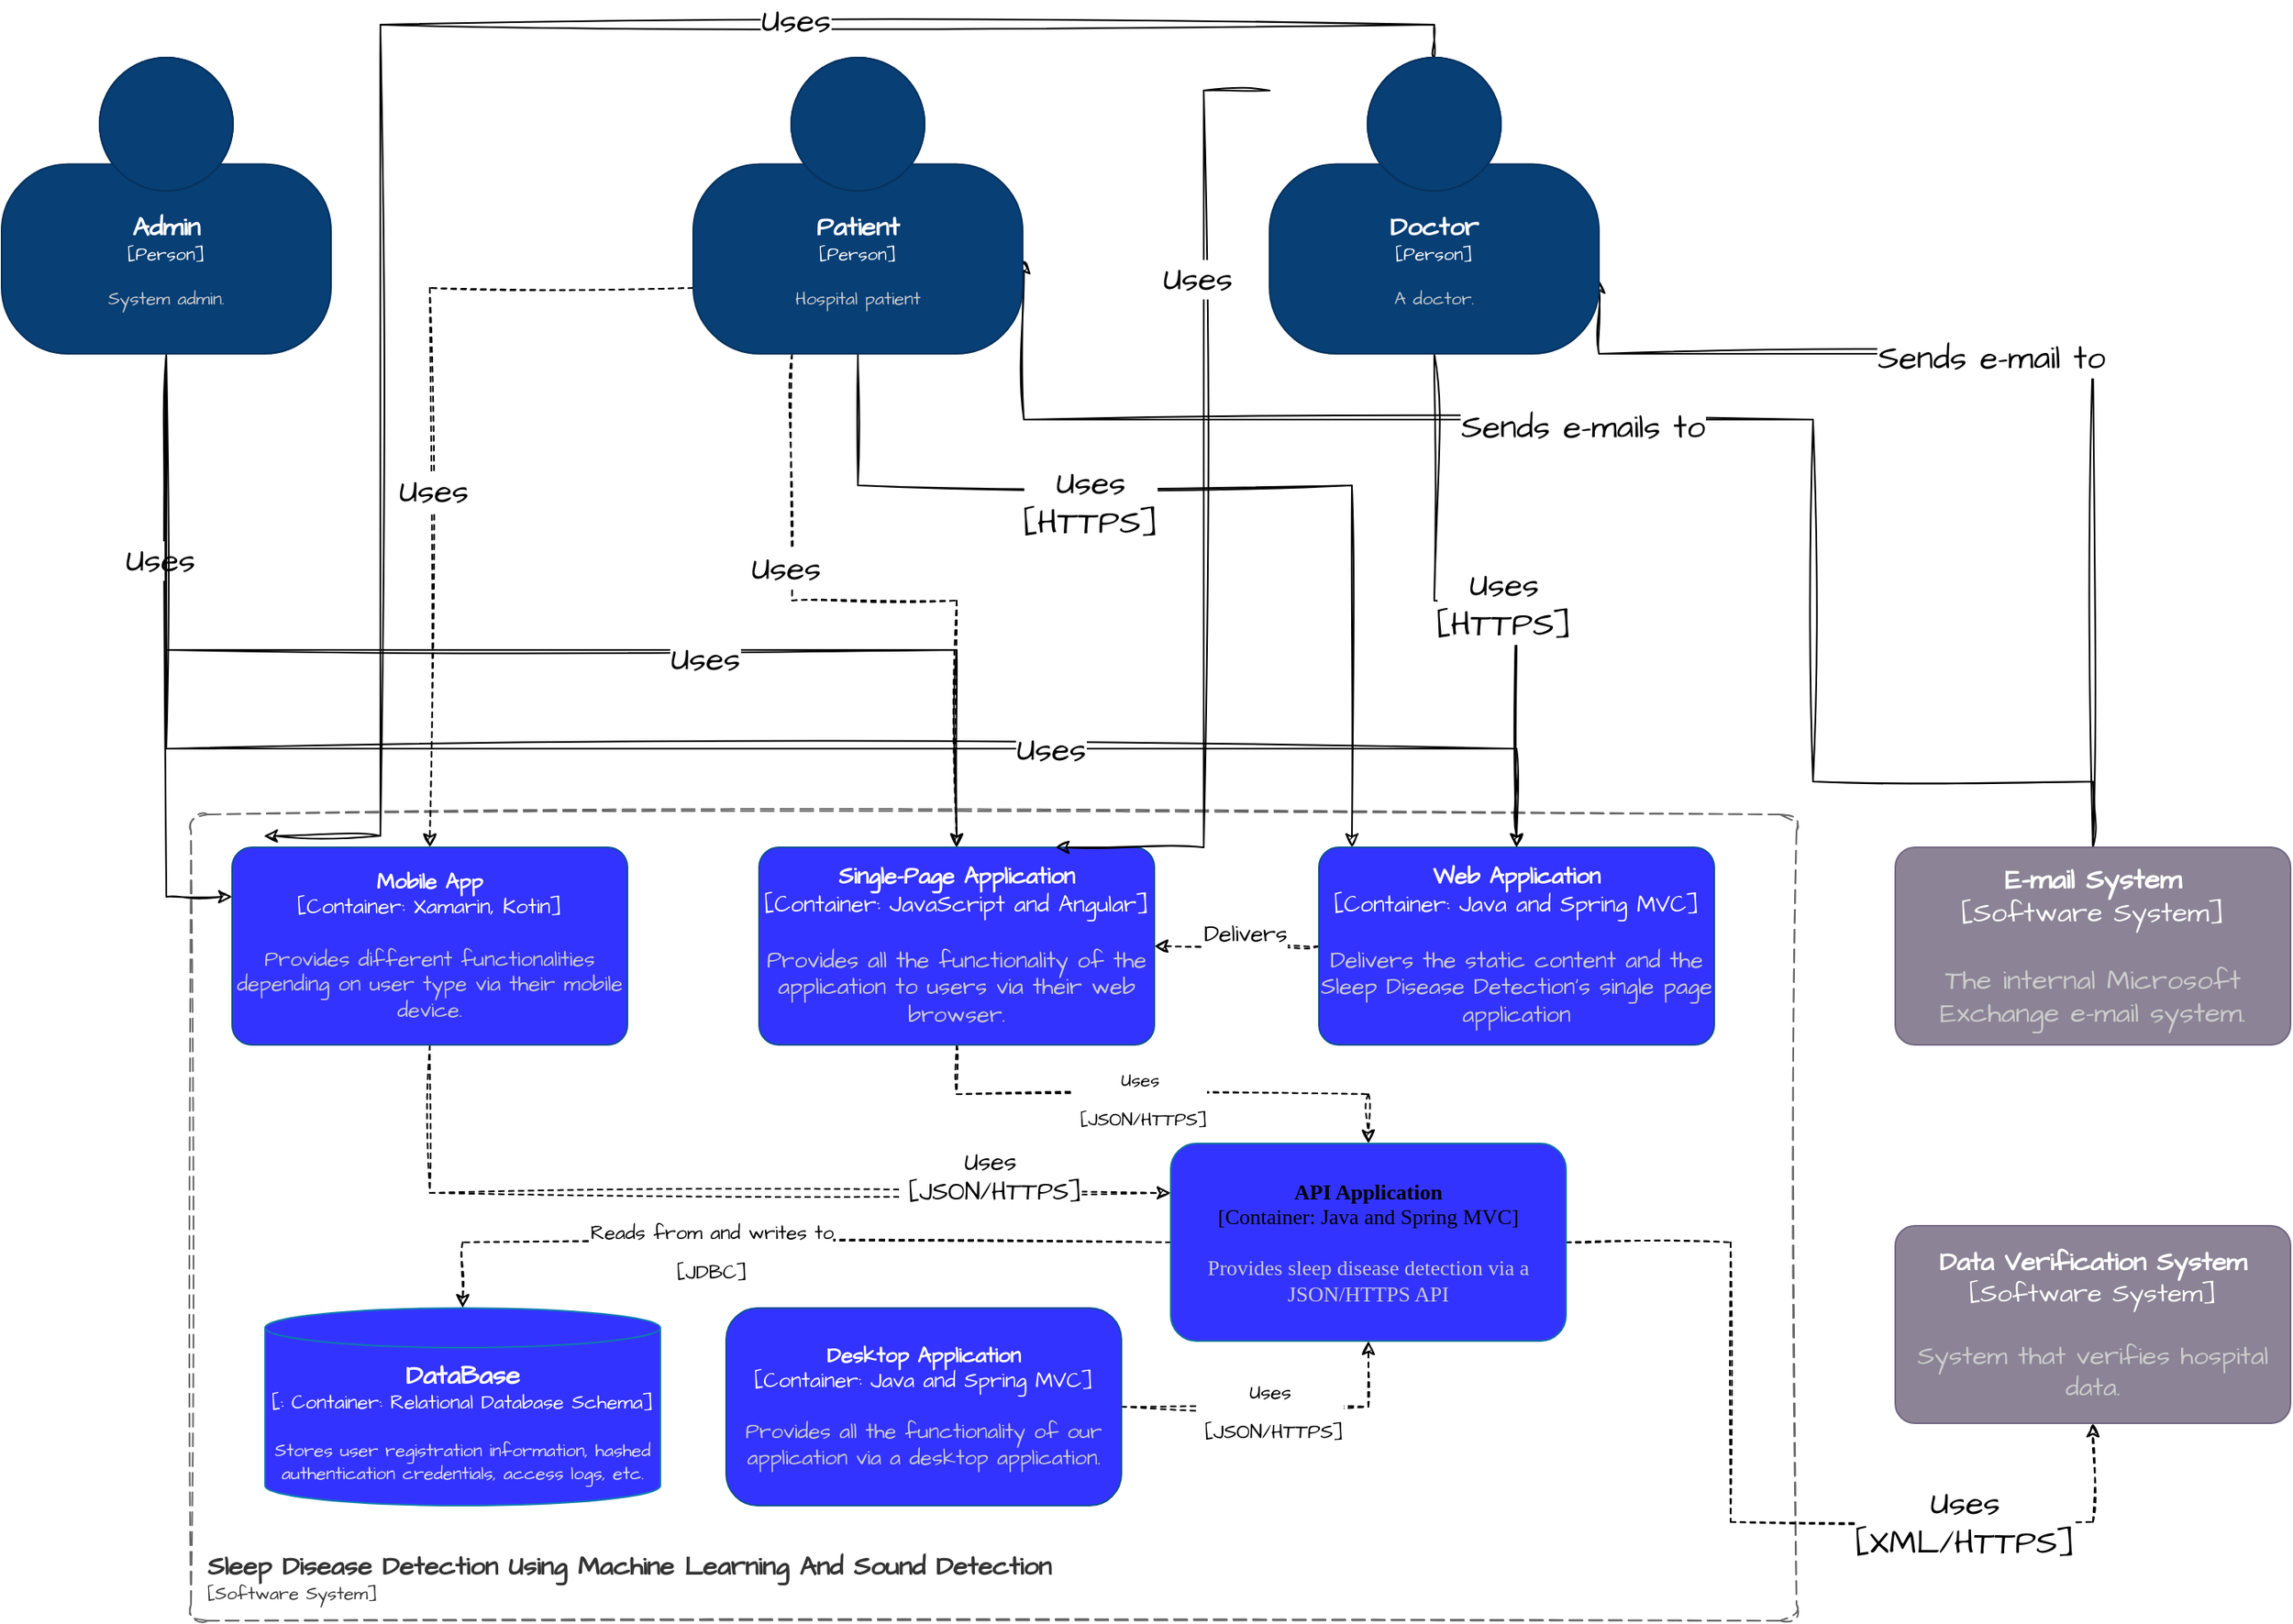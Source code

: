 <mxfile version="21.0.6" type="device"><diagram name="Page-1" id="GG5VWdErgGHepp1Jjla4"><mxGraphModel dx="2835" dy="1075" grid="1" gridSize="10" guides="1" tooltips="1" connect="1" arrows="1" fold="1" page="1" pageScale="1" pageWidth="850" pageHeight="1100" math="0" shadow="0"><root><mxCell id="0"/><mxCell id="1" parent="0"/><object placeholders="1" c4Name="Sleep Disease Detection Using Machine Learning And Sound Detection " c4Type="" c4Application="Software System" label="&lt;font style=&quot;font-size: 16px&quot;&gt;&lt;b&gt;&lt;div style=&quot;text-align: left&quot;&gt;%c4Name%&lt;/div&gt;&lt;/b&gt;&lt;/font&gt;&lt;div style=&quot;text-align: left&quot;&gt;[%c4Application%]&lt;/div&gt;" id="Bbj9bR7xdVeNA5mKyh27-4"><mxCell style="rounded=1;fontSize=11;whiteSpace=wrap;html=1;dashed=1;arcSize=20;fillColor=none;strokeColor=#666666;fontColor=#333333;labelBackgroundColor=none;align=left;verticalAlign=bottom;labelBorderColor=none;spacingTop=0;spacing=10;dashPattern=8 4;metaEdit=1;rotatable=0;perimeter=rectanglePerimeter;noLabel=0;labelPadding=0;allowArrows=0;connectable=0;expand=0;recursiveResize=0;editable=1;pointerEvents=0;absoluteArcSize=1;points=[[0.25,0,0],[0.5,0,0],[0.75,0,0],[1,0.25,0],[1,0.5,0],[1,0.75,0],[0.75,1,0],[0.5,1,0],[0.25,1,0],[0,0.75,0],[0,0.5,0],[0,0.25,0]];sketch=1;hachureGap=4;jiggle=2;curveFitting=1;fontFamily=Architects Daughter;fontSource=https%3A%2F%2Ffonts.googleapis.com%2Fcss%3Ffamily%3DArchitects%2BDaughter;" vertex="1" parent="1"><mxGeometry x="-45" y="520" width="975" height="490" as="geometry"/></mxCell></object><mxCell id="Bbj9bR7xdVeNA5mKyh27-32" style="edgeStyle=orthogonalEdgeStyle;rounded=0;sketch=1;hachureGap=4;jiggle=2;curveFitting=1;orthogonalLoop=1;jettySize=auto;html=1;entryX=0.5;entryY=0;entryDx=0;entryDy=0;entryPerimeter=0;fontFamily=Architects Daughter;fontSource=https%3A%2F%2Ffonts.googleapis.com%2Fcss%3Ffamily%3DArchitects%2BDaughter;fontSize=16;dashed=1;" edge="1" parent="1" source="Bbj9bR7xdVeNA5mKyh27-8" target="Bbj9bR7xdVeNA5mKyh27-10"><mxGeometry relative="1" as="geometry"/></mxCell><mxCell id="Bbj9bR7xdVeNA5mKyh27-37" value="&lt;font style=&quot;font-size: 12px;&quot;&gt;Reads from and writes to&lt;br&gt;[JDBC]&lt;/font&gt;" style="edgeLabel;html=1;align=center;verticalAlign=middle;resizable=0;points=[];fontSize=20;fontFamily=Architects Daughter;" vertex="1" connectable="0" parent="Bbj9bR7xdVeNA5mKyh27-32"><mxGeometry x="-0.193" y="3" relative="1" as="geometry"><mxPoint x="-90" as="offset"/></mxGeometry></mxCell><mxCell id="Bbj9bR7xdVeNA5mKyh27-66" style="edgeStyle=orthogonalEdgeStyle;rounded=0;sketch=1;hachureGap=4;jiggle=2;curveFitting=1;orthogonalLoop=1;jettySize=auto;html=1;fontFamily=Architects Daughter;fontSource=https%3A%2F%2Ffonts.googleapis.com%2Fcss%3Ffamily%3DArchitects%2BDaughter;fontSize=16;dashed=1;" edge="1" parent="1" source="Bbj9bR7xdVeNA5mKyh27-8" target="Bbj9bR7xdVeNA5mKyh27-28"><mxGeometry relative="1" as="geometry"><Array as="points"><mxPoint x="890" y="780"/><mxPoint x="890" y="950"/><mxPoint x="1110" y="950"/></Array></mxGeometry></mxCell><mxCell id="Bbj9bR7xdVeNA5mKyh27-67" value="Uses&lt;br&gt;[XML/HTTPS]" style="edgeLabel;html=1;align=center;verticalAlign=middle;resizable=0;points=[];fontSize=20;fontFamily=Architects Daughter;" vertex="1" connectable="0" parent="Bbj9bR7xdVeNA5mKyh27-66"><mxGeometry x="0.413" y="-8" relative="1" as="geometry"><mxPoint x="23" y="-8" as="offset"/></mxGeometry></mxCell><object placeholders="1" c4Name="API Application" c4Type="Container: Java and Spring MVC" c4Description="Provides sleep disease detection via a JSON/HTTPS API" label="&lt;font style=&quot;font-size: 13px;&quot;&gt;&lt;b style=&quot;font-size: 13px;&quot;&gt;%c4Name%&lt;/b&gt;&lt;/font&gt;&lt;div style=&quot;font-size: 13px;&quot;&gt;[%c4Type%]&lt;/div&gt;&lt;br style=&quot;font-size: 13px;&quot;&gt;&lt;div style=&quot;font-size: 13px;&quot;&gt;&lt;font style=&quot;font-size: 13px;&quot;&gt;&lt;font color=&quot;#cccccc&quot; style=&quot;font-size: 13px;&quot;&gt;%c4Description%&lt;/font&gt;&lt;/font&gt;&lt;/div&gt;" id="Bbj9bR7xdVeNA5mKyh27-8"><mxCell style="rounded=1;whiteSpace=wrap;html=1;labelBackgroundColor=none;fillColor=#3333FF;align=center;arcSize=13;strokeColor=#10739e;metaEdit=1;resizable=0;points=[[0.25,0,0],[0.5,0,0],[0.75,0,0],[1,0.25,0],[1,0.5,0],[1,0.75,0],[0.75,1,0],[0.5,1,0],[0.25,1,0],[0,0.75,0],[0,0.5,0],[0,0.25,0]];hachureGap=4;fontFamily=Verdana;fontSize=13;" vertex="1" parent="1"><mxGeometry x="550" y="720" width="240" height="120" as="geometry"/></mxCell></object><object placeholders="1" c4Type="DataBase" c4Container="" c4Technology="Container: Relational Database Schema" c4Description="Stores user registration information, hashed authentication credentials, access logs, etc." label="&lt;font style=&quot;font-size: 16px&quot;&gt;&lt;b&gt;%c4Type%&lt;/b&gt;&lt;/font&gt;&lt;div&gt;[%c4Container%:&amp;nbsp;%c4Technology%]&lt;/div&gt;&lt;br&gt;&lt;div&gt;&lt;font style=&quot;font-size: 11px&quot;&gt;&lt;font color=&quot;#E6E6E6&quot;&gt;%c4Description%&lt;/font&gt;&lt;/div&gt;" id="Bbj9bR7xdVeNA5mKyh27-10"><mxCell style="shape=cylinder3;size=12;whiteSpace=wrap;html=1;boundedLbl=1;rounded=0;labelBackgroundColor=none;fillColor=#3333FF;fontSize=12;fontColor=#ffffff;align=center;strokeColor=#0E7DAD;metaEdit=1;points=[[0.5,0,0],[1,0.25,0],[1,0.5,0],[1,0.75,0],[0.5,1,0],[0,0.75,0],[0,0.5,0],[0,0.25,0]];resizable=0;hachureGap=4;fontFamily=Architects Daughter;fontSource=https%3A%2F%2Ffonts.googleapis.com%2Fcss%3Ffamily%3DArchitects%2BDaughter;" vertex="1" parent="1"><mxGeometry y="820" width="240" height="120" as="geometry"/></mxCell></object><mxCell id="Bbj9bR7xdVeNA5mKyh27-26" style="edgeStyle=orthogonalEdgeStyle;rounded=0;sketch=1;hachureGap=4;jiggle=2;curveFitting=1;orthogonalLoop=1;jettySize=auto;html=1;exitX=0.5;exitY=1;exitDx=0;exitDy=0;exitPerimeter=0;entryX=0;entryY=0.25;entryDx=0;entryDy=0;entryPerimeter=0;fontFamily=Architects Daughter;fontSource=https%3A%2F%2Ffonts.googleapis.com%2Fcss%3Ffamily%3DArchitects%2BDaughter;fontSize=16;dashed=1;" edge="1" parent="1" source="Bbj9bR7xdVeNA5mKyh27-11" target="Bbj9bR7xdVeNA5mKyh27-8"><mxGeometry relative="1" as="geometry"><Array as="points"><mxPoint x="100" y="750"/></Array></mxGeometry></mxCell><mxCell id="Bbj9bR7xdVeNA5mKyh27-35" value="Uses&lt;br style=&quot;border-color: var(--border-color); font-size: 15px;&quot;&gt;&lt;span style=&quot;font-size: 15px;&quot;&gt;&amp;nbsp;[JSON/HTTPS]&lt;/span&gt;" style="edgeLabel;html=1;align=center;verticalAlign=middle;resizable=0;points=[];fontSize=15;fontFamily=Architects Daughter;" vertex="1" connectable="0" parent="Bbj9bR7xdVeNA5mKyh27-26"><mxGeometry x="0.292" y="-3" relative="1" as="geometry"><mxPoint x="81" y="-13" as="offset"/></mxGeometry></mxCell><object placeholders="1" c4Name="Mobile App" c4Type="Container: Xamarin, Kotin" c4Description="Provides different functionalities depending on user type via their mobile device." label="&lt;font style=&quot;font-size: 13px;&quot;&gt;&lt;b style=&quot;font-size: 13px;&quot;&gt;%c4Name%&lt;/b&gt;&lt;/font&gt;&lt;div style=&quot;font-size: 13px;&quot;&gt;[%c4Type%]&lt;/div&gt;&lt;br style=&quot;font-size: 13px;&quot;&gt;&lt;div style=&quot;font-size: 13px;&quot;&gt;&lt;font style=&quot;font-size: 13px;&quot;&gt;&lt;font color=&quot;#cccccc&quot; style=&quot;font-size: 13px;&quot;&gt;%c4Description%&lt;/font&gt;&lt;/font&gt;&lt;/div&gt;" id="Bbj9bR7xdVeNA5mKyh27-11"><mxCell style="rounded=1;whiteSpace=wrap;html=1;labelBackgroundColor=none;fillColor=#3333FF;fontColor=#ffffff;align=center;arcSize=10;strokeColor=#0D5091;metaEdit=1;resizable=0;points=[[0.25,0,0],[0.5,0,0],[0.75,0,0],[1,0.25,0],[1,0.5,0],[1,0.75,0],[0.75,1,0],[0.5,1,0],[0.25,1,0],[0,0.75,0],[0,0.5,0],[0,0.25,0]];hachureGap=4;fontFamily=Architects Daughter;fontSource=https%3A%2F%2Ffonts.googleapis.com%2Fcss%3Ffamily%3DArchitects%2BDaughter;fontSize=13;" vertex="1" parent="1"><mxGeometry x="-20" y="540" width="240" height="120" as="geometry"/></mxCell></object><mxCell id="Bbj9bR7xdVeNA5mKyh27-16" style="edgeStyle=orthogonalEdgeStyle;rounded=0;sketch=1;hachureGap=4;jiggle=2;curveFitting=1;orthogonalLoop=1;jettySize=auto;html=1;fontFamily=Architects Daughter;fontSource=https%3A%2F%2Ffonts.googleapis.com%2Fcss%3Ffamily%3DArchitects%2BDaughter;fontSize=16;dashed=1;entryX=1;entryY=0.5;entryDx=0;entryDy=0;entryPerimeter=0;" edge="1" parent="1" source="Bbj9bR7xdVeNA5mKyh27-12" target="Bbj9bR7xdVeNA5mKyh27-13"><mxGeometry relative="1" as="geometry"><Array as="points"><mxPoint x="610" y="600"/><mxPoint x="610" y="600"/></Array></mxGeometry></mxCell><mxCell id="Bbj9bR7xdVeNA5mKyh27-36" value="&lt;font style=&quot;font-size: 14px;&quot;&gt;Delivers&lt;/font&gt;" style="edgeLabel;html=1;align=center;verticalAlign=middle;resizable=0;points=[];fontSize=20;fontFamily=Architects Daughter;" vertex="1" connectable="0" parent="Bbj9bR7xdVeNA5mKyh27-16"><mxGeometry x="-0.093" y="1" relative="1" as="geometry"><mxPoint y="-11" as="offset"/></mxGeometry></mxCell><object placeholders="1" c4Name="Web Application" c4Type="Container: Java and Spring MVC" c4Description="Delivers the static content and the Sleep Disease Detection's single page application" label="&lt;font style=&quot;font-size: 14px;&quot;&gt;&lt;b style=&quot;font-size: 14px;&quot;&gt;%c4Name%&lt;/b&gt;&lt;/font&gt;&lt;div style=&quot;font-size: 14px;&quot;&gt;[%c4Type%]&lt;/div&gt;&lt;br style=&quot;font-size: 14px;&quot;&gt;&lt;div style=&quot;font-size: 14px;&quot;&gt;&lt;font style=&quot;font-size: 14px;&quot;&gt;&lt;font color=&quot;#cccccc&quot; style=&quot;font-size: 14px;&quot;&gt;%c4Description%&lt;/font&gt;&lt;/font&gt;&lt;/div&gt;" id="Bbj9bR7xdVeNA5mKyh27-12"><mxCell style="rounded=1;whiteSpace=wrap;html=1;labelBackgroundColor=none;fillColor=#3333FF;fontColor=#ffffff;align=center;arcSize=10;strokeColor=#0D5091;metaEdit=1;resizable=0;points=[[0.25,0,0],[0.5,0,0],[0.75,0,0],[1,0.25,0],[1,0.5,0],[1,0.75,0],[0.75,1,0],[0.5,1,0],[0.25,1,0],[0,0.75,0],[0,0.5,0],[0,0.25,0]];hachureGap=4;fontFamily=Architects Daughter;fontSource=https%3A%2F%2Ffonts.googleapis.com%2Fcss%3Ffamily%3DArchitects%2BDaughter;fontSize=14;" vertex="1" parent="1"><mxGeometry x="640" y="540" width="240" height="120" as="geometry"/></mxCell></object><mxCell id="Bbj9bR7xdVeNA5mKyh27-29" style="edgeStyle=orthogonalEdgeStyle;rounded=0;sketch=1;hachureGap=4;jiggle=2;curveFitting=1;orthogonalLoop=1;jettySize=auto;html=1;fontFamily=Architects Daughter;fontSource=https%3A%2F%2Ffonts.googleapis.com%2Fcss%3Ffamily%3DArchitects%2BDaughter;fontSize=16;dashed=1;" edge="1" parent="1" source="Bbj9bR7xdVeNA5mKyh27-13" target="Bbj9bR7xdVeNA5mKyh27-8"><mxGeometry relative="1" as="geometry"><Array as="points"><mxPoint x="420" y="690"/><mxPoint x="670" y="690"/></Array></mxGeometry></mxCell><mxCell id="Bbj9bR7xdVeNA5mKyh27-33" value="&lt;font style=&quot;font-size: 11px;&quot;&gt;Uses&lt;br&gt;&amp;nbsp;[JSON/HTTPS]&lt;/font&gt;" style="edgeLabel;html=1;align=center;verticalAlign=middle;resizable=0;points=[];fontSize=20;fontFamily=Architects Daughter;" vertex="1" connectable="0" parent="Bbj9bR7xdVeNA5mKyh27-29"><mxGeometry x="0.357" relative="1" as="geometry"><mxPoint x="-70" as="offset"/></mxGeometry></mxCell><object placeholders="1" c4Name="Single-Page Application" c4Type="Container: JavaScript and Angular" c4Description="Provides all the functionality of the application to users via their web browser." label="&lt;font style=&quot;font-size: 14px;&quot;&gt;&lt;b style=&quot;font-size: 14px;&quot;&gt;%c4Name%&lt;/b&gt;&lt;/font&gt;&lt;div style=&quot;font-size: 14px;&quot;&gt;[%c4Type%]&lt;/div&gt;&lt;br style=&quot;font-size: 14px;&quot;&gt;&lt;div style=&quot;font-size: 14px;&quot;&gt;&lt;font style=&quot;font-size: 14px;&quot;&gt;&lt;font color=&quot;#cccccc&quot; style=&quot;font-size: 14px;&quot;&gt;%c4Description%&lt;/font&gt;&lt;/font&gt;&lt;/div&gt;" id="Bbj9bR7xdVeNA5mKyh27-13"><mxCell style="rounded=1;whiteSpace=wrap;html=1;labelBackgroundColor=none;fillColor=#3333FF;fontColor=#ffffff;align=center;arcSize=10;strokeColor=#0D5091;metaEdit=1;resizable=0;points=[[0.25,0,0],[0.5,0,0],[0.75,0,0],[1,0.25,0],[1,0.5,0],[1,0.75,0],[0.75,1,0],[0.5,1,0],[0.25,1,0],[0,0.75,0],[0,0.5,0],[0,0.25,0]];hachureGap=4;fontFamily=Architects Daughter;fontSource=https%3A%2F%2Ffonts.googleapis.com%2Fcss%3Ffamily%3DArchitects%2BDaughter;fontSize=14;" vertex="1" parent="1"><mxGeometry x="300" y="540" width="240" height="120" as="geometry"/></mxCell></object><mxCell id="Bbj9bR7xdVeNA5mKyh27-30" style="edgeStyle=orthogonalEdgeStyle;rounded=0;sketch=1;hachureGap=4;jiggle=2;curveFitting=1;orthogonalLoop=1;jettySize=auto;html=1;entryX=0.5;entryY=1;entryDx=0;entryDy=0;entryPerimeter=0;fontFamily=Architects Daughter;fontSource=https%3A%2F%2Ffonts.googleapis.com%2Fcss%3Ffamily%3DArchitects%2BDaughter;fontSize=16;dashed=1;" edge="1" parent="1" source="Bbj9bR7xdVeNA5mKyh27-21" target="Bbj9bR7xdVeNA5mKyh27-8"><mxGeometry relative="1" as="geometry"/></mxCell><mxCell id="Bbj9bR7xdVeNA5mKyh27-38" value="&lt;font style=&quot;font-size: 12px;&quot;&gt;Uses&lt;br style=&quot;border-color: var(--border-color);&quot;&gt;&lt;span style=&quot;border-color: var(--border-color);&quot;&gt;&amp;nbsp;[JSON/HTTPS]&lt;/span&gt;&lt;/font&gt;" style="edgeLabel;html=1;align=center;verticalAlign=middle;resizable=0;points=[];fontSize=20;fontFamily=Architects Daughter;" vertex="1" connectable="0" parent="Bbj9bR7xdVeNA5mKyh27-30"><mxGeometry x="0.221" y="-6" relative="1" as="geometry"><mxPoint x="-26" y="-6" as="offset"/></mxGeometry></mxCell><object placeholders="1" c4Name="Desktop Application" c4Type="Container: Java and Spring MVC" c4Description="Provides all the functionality of our application via a desktop application." label="&lt;font style=&quot;font-size: 13px;&quot;&gt;&lt;b style=&quot;font-size: 13px;&quot;&gt;%c4Name%&lt;/b&gt;&lt;/font&gt;&lt;div style=&quot;font-size: 13px;&quot;&gt;[%c4Type%]&lt;/div&gt;&lt;br style=&quot;font-size: 13px;&quot;&gt;&lt;div style=&quot;font-size: 13px;&quot;&gt;&lt;font style=&quot;font-size: 13px;&quot;&gt;&lt;font color=&quot;#cccccc&quot; style=&quot;font-size: 13px;&quot;&gt;%c4Description%&lt;/font&gt;&lt;/font&gt;&lt;/div&gt;" id="Bbj9bR7xdVeNA5mKyh27-21"><mxCell style="rounded=1;whiteSpace=wrap;html=1;labelBackgroundColor=none;fillColor=#3333FF;fontColor=#ffffff;align=center;arcSize=16;strokeColor=#0D5091;metaEdit=1;resizable=0;points=[[0.25,0,0],[0.5,0,0],[0.75,0,0],[1,0.25,0],[1,0.5,0],[1,0.75,0],[0.75,1,0],[0.5,1,0],[0.25,1,0],[0,0.75,0],[0,0.5,0],[0,0.25,0]];hachureGap=4;fontFamily=Architects Daughter;fontSource=https%3A%2F%2Ffonts.googleapis.com%2Fcss%3Ffamily%3DArchitects%2BDaughter;fontSize=13;" vertex="1" parent="1"><mxGeometry x="280" y="820" width="240" height="120" as="geometry"/></mxCell></object><mxCell id="Bbj9bR7xdVeNA5mKyh27-49" style="edgeStyle=orthogonalEdgeStyle;rounded=0;sketch=1;hachureGap=4;jiggle=2;curveFitting=1;orthogonalLoop=1;jettySize=auto;html=1;entryX=1.004;entryY=0.684;entryDx=0;entryDy=0;entryPerimeter=0;fontFamily=Architects Daughter;fontSource=https%3A%2F%2Ffonts.googleapis.com%2Fcss%3Ffamily%3DArchitects%2BDaughter;fontSize=16;" edge="1" parent="1" source="Bbj9bR7xdVeNA5mKyh27-27" target="Bbj9bR7xdVeNA5mKyh27-39"><mxGeometry relative="1" as="geometry"><Array as="points"><mxPoint x="1110" y="500"/><mxPoint x="940" y="500"/><mxPoint x="940" y="280"/><mxPoint x="461" y="280"/></Array></mxGeometry></mxCell><mxCell id="Bbj9bR7xdVeNA5mKyh27-50" value="Sends e-mails to" style="edgeLabel;html=1;align=center;verticalAlign=middle;resizable=0;points=[];fontSize=20;fontFamily=Architects Daughter;" vertex="1" connectable="0" parent="Bbj9bR7xdVeNA5mKyh27-49"><mxGeometry x="0.133" y="4" relative="1" as="geometry"><mxPoint as="offset"/></mxGeometry></mxCell><mxCell id="Bbj9bR7xdVeNA5mKyh27-58" style="edgeStyle=orthogonalEdgeStyle;rounded=0;sketch=1;hachureGap=4;jiggle=2;curveFitting=1;orthogonalLoop=1;jettySize=auto;html=1;entryX=1;entryY=0.75;entryDx=0;entryDy=0;entryPerimeter=0;fontFamily=Architects Daughter;fontSource=https%3A%2F%2Ffonts.googleapis.com%2Fcss%3Ffamily%3DArchitects%2BDaughter;fontSize=16;" edge="1" parent="1" source="Bbj9bR7xdVeNA5mKyh27-27" target="Bbj9bR7xdVeNA5mKyh27-40"><mxGeometry relative="1" as="geometry"><Array as="points"><mxPoint x="1110" y="240"/><mxPoint x="810" y="240"/></Array></mxGeometry></mxCell><mxCell id="Bbj9bR7xdVeNA5mKyh27-59" value="Sends e-mail to" style="edgeLabel;html=1;align=center;verticalAlign=middle;resizable=0;points=[];fontSize=20;fontFamily=Architects Daughter;" vertex="1" connectable="0" parent="Bbj9bR7xdVeNA5mKyh27-58"><mxGeometry x="0.124" y="2" relative="1" as="geometry"><mxPoint as="offset"/></mxGeometry></mxCell><object placeholders="1" c4Name="E-mail System" c4Type="Software System" c4Description="The internal Microsoft Exchange e-mail system." label="&lt;font style=&quot;font-size: 17px;&quot;&gt;&lt;b style=&quot;font-size: 17px;&quot;&gt;%c4Name%&lt;/b&gt;&lt;/font&gt;&lt;div style=&quot;font-size: 17px;&quot;&gt;[%c4Type%]&lt;/div&gt;&lt;br style=&quot;font-size: 17px;&quot;&gt;&lt;div style=&quot;font-size: 17px;&quot;&gt;&lt;font style=&quot;font-size: 17px;&quot;&gt;&lt;font color=&quot;#cccccc&quot; style=&quot;font-size: 17px;&quot;&gt;%c4Description%&lt;/font&gt;&lt;/font&gt;&lt;/div&gt;" id="Bbj9bR7xdVeNA5mKyh27-27"><mxCell style="rounded=1;whiteSpace=wrap;html=1;labelBackgroundColor=none;fillColor=#8C8496;fontColor=#ffffff;align=center;arcSize=10;strokeColor=#736782;metaEdit=1;resizable=0;points=[[0.25,0,0],[0.5,0,0],[0.75,0,0],[1,0.25,0],[1,0.5,0],[1,0.75,0],[0.75,1,0],[0.5,1,0],[0.25,1,0],[0,0.75,0],[0,0.5,0],[0,0.25,0]];hachureGap=4;fontFamily=Architects Daughter;fontSource=https%3A%2F%2Ffonts.googleapis.com%2Fcss%3Ffamily%3DArchitects%2BDaughter;fontSize=17;" vertex="1" parent="1"><mxGeometry x="990" y="540" width="240" height="120" as="geometry"/></mxCell></object><object placeholders="1" c4Name="Data Verification System" c4Type="Software System" c4Description="System that verifies hospital data." label="&lt;font style=&quot;font-size: 16px;&quot;&gt;&lt;b style=&quot;font-size: 16px;&quot;&gt;%c4Name%&lt;/b&gt;&lt;/font&gt;&lt;div style=&quot;font-size: 16px;&quot;&gt;[%c4Type%]&lt;/div&gt;&lt;br style=&quot;font-size: 16px;&quot;&gt;&lt;div style=&quot;font-size: 16px;&quot;&gt;&lt;font style=&quot;font-size: 16px;&quot;&gt;&lt;font color=&quot;#cccccc&quot; style=&quot;font-size: 16px;&quot;&gt;%c4Description%&lt;/font&gt;&lt;/font&gt;&lt;/div&gt;" id="Bbj9bR7xdVeNA5mKyh27-28"><mxCell style="rounded=1;whiteSpace=wrap;html=1;labelBackgroundColor=none;fillColor=#8C8496;fontColor=#ffffff;align=center;arcSize=10;strokeColor=#736782;metaEdit=1;resizable=0;points=[[0.25,0,0],[0.5,0,0],[0.75,0,0],[1,0.25,0],[1,0.5,0],[1,0.75,0],[0.75,1,0],[0.5,1,0],[0.25,1,0],[0,0.75,0],[0,0.5,0],[0,0.25,0]];hachureGap=4;fontFamily=Architects Daughter;fontSource=https%3A%2F%2Ffonts.googleapis.com%2Fcss%3Ffamily%3DArchitects%2BDaughter;fontSize=16;" vertex="1" parent="1"><mxGeometry x="990" y="770" width="240" height="120" as="geometry"/></mxCell></object><mxCell id="Bbj9bR7xdVeNA5mKyh27-43" style="edgeStyle=orthogonalEdgeStyle;rounded=0;sketch=1;hachureGap=4;jiggle=2;curveFitting=1;orthogonalLoop=1;jettySize=auto;html=1;fontFamily=Architects Daughter;fontSource=https%3A%2F%2Ffonts.googleapis.com%2Fcss%3Ffamily%3DArchitects%2BDaughter;fontSize=16;dashed=1;" edge="1" parent="1" source="Bbj9bR7xdVeNA5mKyh27-39" target="Bbj9bR7xdVeNA5mKyh27-11"><mxGeometry relative="1" as="geometry"><Array as="points"><mxPoint x="100" y="200"/></Array></mxGeometry></mxCell><mxCell id="Bbj9bR7xdVeNA5mKyh27-44" value="Uses" style="edgeLabel;html=1;align=center;verticalAlign=middle;resizable=0;points=[];fontSize=20;fontFamily=Architects Daughter;" vertex="1" connectable="0" parent="Bbj9bR7xdVeNA5mKyh27-43"><mxGeometry x="0.135" y="2" relative="1" as="geometry"><mxPoint y="-1" as="offset"/></mxGeometry></mxCell><mxCell id="Bbj9bR7xdVeNA5mKyh27-45" style="edgeStyle=orthogonalEdgeStyle;rounded=0;sketch=1;hachureGap=4;jiggle=2;curveFitting=1;orthogonalLoop=1;jettySize=auto;html=1;entryX=0.5;entryY=0;entryDx=0;entryDy=0;entryPerimeter=0;fontFamily=Architects Daughter;fontSource=https%3A%2F%2Ffonts.googleapis.com%2Fcss%3Ffamily%3DArchitects%2BDaughter;fontSize=16;dashed=1;" edge="1" parent="1" source="Bbj9bR7xdVeNA5mKyh27-39" target="Bbj9bR7xdVeNA5mKyh27-13"><mxGeometry relative="1" as="geometry"><Array as="points"><mxPoint x="320" y="390"/><mxPoint x="420" y="390"/></Array></mxGeometry></mxCell><mxCell id="Bbj9bR7xdVeNA5mKyh27-46" value="Uses" style="edgeLabel;html=1;align=center;verticalAlign=middle;resizable=0;points=[];fontSize=20;fontFamily=Architects Daughter;" vertex="1" connectable="0" parent="Bbj9bR7xdVeNA5mKyh27-45"><mxGeometry x="-0.345" y="-4" relative="1" as="geometry"><mxPoint y="-1" as="offset"/></mxGeometry></mxCell><mxCell id="Bbj9bR7xdVeNA5mKyh27-47" style="edgeStyle=orthogonalEdgeStyle;rounded=0;sketch=1;hachureGap=4;jiggle=2;curveFitting=1;orthogonalLoop=1;jettySize=auto;html=1;fontFamily=Architects Daughter;fontSource=https%3A%2F%2Ffonts.googleapis.com%2Fcss%3Ffamily%3DArchitects%2BDaughter;fontSize=16;" edge="1" parent="1" source="Bbj9bR7xdVeNA5mKyh27-39" target="Bbj9bR7xdVeNA5mKyh27-12"><mxGeometry relative="1" as="geometry"><Array as="points"><mxPoint x="360" y="320"/><mxPoint x="660" y="320"/></Array></mxGeometry></mxCell><mxCell id="Bbj9bR7xdVeNA5mKyh27-48" value="Uses&lt;br&gt;[HTTPS]" style="edgeLabel;html=1;align=center;verticalAlign=middle;resizable=0;points=[];fontSize=20;fontFamily=Architects Daughter;" vertex="1" connectable="0" parent="Bbj9bR7xdVeNA5mKyh27-47"><mxGeometry x="-0.032" y="1" relative="1" as="geometry"><mxPoint x="-70" y="11" as="offset"/></mxGeometry></mxCell><object placeholders="1" c4Name="Patient" c4Type="Person" c4Description="Hospital patient" label="&lt;font style=&quot;font-size: 16px&quot;&gt;&lt;b&gt;%c4Name%&lt;/b&gt;&lt;/font&gt;&lt;div&gt;[%c4Type%]&lt;/div&gt;&lt;br&gt;&lt;div&gt;&lt;font style=&quot;font-size: 11px&quot;&gt;&lt;font color=&quot;#cccccc&quot;&gt;%c4Description%&lt;/font&gt;&lt;/div&gt;" id="Bbj9bR7xdVeNA5mKyh27-39"><mxCell style="html=1;fontSize=11;dashed=0;whiteSpace=wrap;fillColor=#083F75;strokeColor=#06315C;fontColor=#ffffff;shape=mxgraph.c4.person2;align=center;metaEdit=1;points=[[0.5,0,0],[1,0.5,0],[1,0.75,0],[0.75,1,0],[0.5,1,0],[0.25,1,0],[0,0.75,0],[0,0.5,0]];resizable=0;hachureGap=4;fontFamily=Architects Daughter;fontSource=https%3A%2F%2Ffonts.googleapis.com%2Fcss%3Ffamily%3DArchitects%2BDaughter;" vertex="1" parent="1"><mxGeometry x="260" y="60" width="200" height="180" as="geometry"/></mxCell></object><mxCell id="Bbj9bR7xdVeNA5mKyh27-52" style="edgeStyle=orthogonalEdgeStyle;rounded=0;sketch=1;hachureGap=4;jiggle=2;curveFitting=1;orthogonalLoop=1;jettySize=auto;html=1;entryX=0.08;entryY=-0.058;entryDx=0;entryDy=0;entryPerimeter=0;fontFamily=Architects Daughter;fontSource=https%3A%2F%2Ffonts.googleapis.com%2Fcss%3Ffamily%3DArchitects%2BDaughter;fontSize=16;" edge="1" parent="1" source="Bbj9bR7xdVeNA5mKyh27-40" target="Bbj9bR7xdVeNA5mKyh27-11"><mxGeometry relative="1" as="geometry"><Array as="points"><mxPoint x="70" y="40"/><mxPoint x="70" y="533"/></Array></mxGeometry></mxCell><mxCell id="Bbj9bR7xdVeNA5mKyh27-53" value="Uses" style="edgeLabel;html=1;align=center;verticalAlign=middle;resizable=0;points=[];fontSize=20;fontFamily=Architects Daughter;" vertex="1" connectable="0" parent="Bbj9bR7xdVeNA5mKyh27-52"><mxGeometry x="-0.332" y="-3" relative="1" as="geometry"><mxPoint as="offset"/></mxGeometry></mxCell><mxCell id="Bbj9bR7xdVeNA5mKyh27-54" style="edgeStyle=orthogonalEdgeStyle;rounded=0;sketch=1;hachureGap=4;jiggle=2;curveFitting=1;orthogonalLoop=1;jettySize=auto;html=1;entryX=0.75;entryY=0;entryDx=0;entryDy=0;entryPerimeter=0;fontFamily=Architects Daughter;fontSource=https%3A%2F%2Ffonts.googleapis.com%2Fcss%3Ffamily%3DArchitects%2BDaughter;fontSize=16;" edge="1" parent="1" source="Bbj9bR7xdVeNA5mKyh27-40" target="Bbj9bR7xdVeNA5mKyh27-13"><mxGeometry relative="1" as="geometry"><Array as="points"><mxPoint x="570" y="80"/><mxPoint x="570" y="540"/></Array></mxGeometry></mxCell><mxCell id="Bbj9bR7xdVeNA5mKyh27-55" value="Uses" style="edgeLabel;html=1;align=center;verticalAlign=middle;resizable=0;points=[];fontSize=20;fontFamily=Architects Daughter;" vertex="1" connectable="0" parent="Bbj9bR7xdVeNA5mKyh27-54"><mxGeometry x="-0.483" y="-4" relative="1" as="geometry"><mxPoint y="1" as="offset"/></mxGeometry></mxCell><mxCell id="Bbj9bR7xdVeNA5mKyh27-56" style="edgeStyle=orthogonalEdgeStyle;rounded=0;sketch=1;hachureGap=4;jiggle=2;curveFitting=1;orthogonalLoop=1;jettySize=auto;html=1;entryX=0.5;entryY=0;entryDx=0;entryDy=0;entryPerimeter=0;fontFamily=Architects Daughter;fontSource=https%3A%2F%2Ffonts.googleapis.com%2Fcss%3Ffamily%3DArchitects%2BDaughter;fontSize=16;" edge="1" parent="1" source="Bbj9bR7xdVeNA5mKyh27-40" target="Bbj9bR7xdVeNA5mKyh27-12"><mxGeometry relative="1" as="geometry"/></mxCell><mxCell id="Bbj9bR7xdVeNA5mKyh27-57" value="Uses&lt;br&gt;[HTTPS]" style="edgeLabel;html=1;align=center;verticalAlign=middle;resizable=0;points=[];fontSize=20;fontFamily=Architects Daughter;" vertex="1" connectable="0" parent="Bbj9bR7xdVeNA5mKyh27-56"><mxGeometry x="0.094" y="-2" relative="1" as="geometry"><mxPoint as="offset"/></mxGeometry></mxCell><object placeholders="1" c4Name="Doctor" c4Type="Person" c4Description="A doctor." label="&lt;font style=&quot;font-size: 16px&quot;&gt;&lt;b&gt;%c4Name%&lt;/b&gt;&lt;/font&gt;&lt;div&gt;[%c4Type%]&lt;/div&gt;&lt;br&gt;&lt;div&gt;&lt;font style=&quot;font-size: 11px&quot;&gt;&lt;font color=&quot;#cccccc&quot;&gt;%c4Description%&lt;/font&gt;&lt;/div&gt;" id="Bbj9bR7xdVeNA5mKyh27-40"><mxCell style="html=1;fontSize=11;dashed=0;whiteSpace=wrap;fillColor=#083F75;strokeColor=#06315C;fontColor=#ffffff;shape=mxgraph.c4.person2;align=center;metaEdit=1;points=[[0.5,0,0],[1,0.5,0],[1,0.75,0],[0.75,1,0],[0.5,1,0],[0.25,1,0],[0,0.75,0],[0,0.5,0]];resizable=0;hachureGap=4;fontFamily=Architects Daughter;fontSource=https%3A%2F%2Ffonts.googleapis.com%2Fcss%3Ffamily%3DArchitects%2BDaughter;" vertex="1" parent="1"><mxGeometry x="610" y="60" width="200" height="180" as="geometry"/></mxCell></object><mxCell id="Bbj9bR7xdVeNA5mKyh27-60" style="edgeStyle=orthogonalEdgeStyle;rounded=0;sketch=1;hachureGap=4;jiggle=2;curveFitting=1;orthogonalLoop=1;jettySize=auto;html=1;entryX=0;entryY=0.25;entryDx=0;entryDy=0;entryPerimeter=0;fontFamily=Architects Daughter;fontSource=https%3A%2F%2Ffonts.googleapis.com%2Fcss%3Ffamily%3DArchitects%2BDaughter;fontSize=16;" edge="1" parent="1" source="Bbj9bR7xdVeNA5mKyh27-41" target="Bbj9bR7xdVeNA5mKyh27-11"><mxGeometry relative="1" as="geometry"/></mxCell><mxCell id="Bbj9bR7xdVeNA5mKyh27-61" value="Uses" style="edgeLabel;html=1;align=center;verticalAlign=middle;resizable=0;points=[];fontSize=20;fontFamily=Architects Daughter;" vertex="1" connectable="0" parent="Bbj9bR7xdVeNA5mKyh27-60"><mxGeometry x="-0.326" y="-4" relative="1" as="geometry"><mxPoint as="offset"/></mxGeometry></mxCell><mxCell id="Bbj9bR7xdVeNA5mKyh27-62" style="edgeStyle=orthogonalEdgeStyle;rounded=0;sketch=1;hachureGap=4;jiggle=2;curveFitting=1;orthogonalLoop=1;jettySize=auto;html=1;fontFamily=Architects Daughter;fontSource=https%3A%2F%2Ffonts.googleapis.com%2Fcss%3Ffamily%3DArchitects%2BDaughter;fontSize=16;" edge="1" parent="1" source="Bbj9bR7xdVeNA5mKyh27-41" target="Bbj9bR7xdVeNA5mKyh27-13"><mxGeometry relative="1" as="geometry"><Array as="points"><mxPoint x="-60" y="420"/><mxPoint x="420" y="420"/></Array></mxGeometry></mxCell><mxCell id="Bbj9bR7xdVeNA5mKyh27-63" value="Uses" style="edgeLabel;html=1;align=center;verticalAlign=middle;resizable=0;points=[];fontSize=20;fontFamily=Architects Daughter;" vertex="1" connectable="0" parent="Bbj9bR7xdVeNA5mKyh27-62"><mxGeometry x="0.301" y="-5" relative="1" as="geometry"><mxPoint x="-1" as="offset"/></mxGeometry></mxCell><mxCell id="Bbj9bR7xdVeNA5mKyh27-64" style="edgeStyle=orthogonalEdgeStyle;rounded=0;sketch=1;hachureGap=4;jiggle=2;curveFitting=1;orthogonalLoop=1;jettySize=auto;html=1;entryX=0.5;entryY=0;entryDx=0;entryDy=0;entryPerimeter=0;fontFamily=Architects Daughter;fontSource=https%3A%2F%2Ffonts.googleapis.com%2Fcss%3Ffamily%3DArchitects%2BDaughter;fontSize=16;" edge="1" parent="1" source="Bbj9bR7xdVeNA5mKyh27-41" target="Bbj9bR7xdVeNA5mKyh27-12"><mxGeometry relative="1" as="geometry"><Array as="points"><mxPoint x="-60" y="480"/><mxPoint x="760" y="480"/></Array></mxGeometry></mxCell><mxCell id="Bbj9bR7xdVeNA5mKyh27-65" value="Uses" style="edgeLabel;html=1;align=center;verticalAlign=middle;resizable=0;points=[];fontSize=20;fontFamily=Architects Daughter;" vertex="1" connectable="0" parent="Bbj9bR7xdVeNA5mKyh27-64"><mxGeometry x="0.389" relative="1" as="geometry"><mxPoint x="-1" as="offset"/></mxGeometry></mxCell><object placeholders="1" c4Name="Admin" c4Type="Person" c4Description="System admin." label="&lt;font style=&quot;font-size: 16px&quot;&gt;&lt;b&gt;%c4Name%&lt;/b&gt;&lt;/font&gt;&lt;div&gt;[%c4Type%]&lt;/div&gt;&lt;br&gt;&lt;div&gt;&lt;font style=&quot;font-size: 11px&quot;&gt;&lt;font color=&quot;#cccccc&quot;&gt;%c4Description%&lt;/font&gt;&lt;/div&gt;" id="Bbj9bR7xdVeNA5mKyh27-41"><mxCell style="html=1;fontSize=11;dashed=0;whiteSpace=wrap;fillColor=#083F75;strokeColor=#06315C;fontColor=#ffffff;shape=mxgraph.c4.person2;align=center;metaEdit=1;points=[[0.5,0,0],[1,0.5,0],[1,0.75,0],[0.75,1,0],[0.5,1,0],[0.25,1,0],[0,0.75,0],[0,0.5,0]];resizable=0;hachureGap=4;fontFamily=Architects Daughter;fontSource=https%3A%2F%2Ffonts.googleapis.com%2Fcss%3Ffamily%3DArchitects%2BDaughter;" vertex="1" parent="1"><mxGeometry x="-160" y="60" width="200" height="180" as="geometry"/></mxCell></object></root></mxGraphModel></diagram></mxfile>